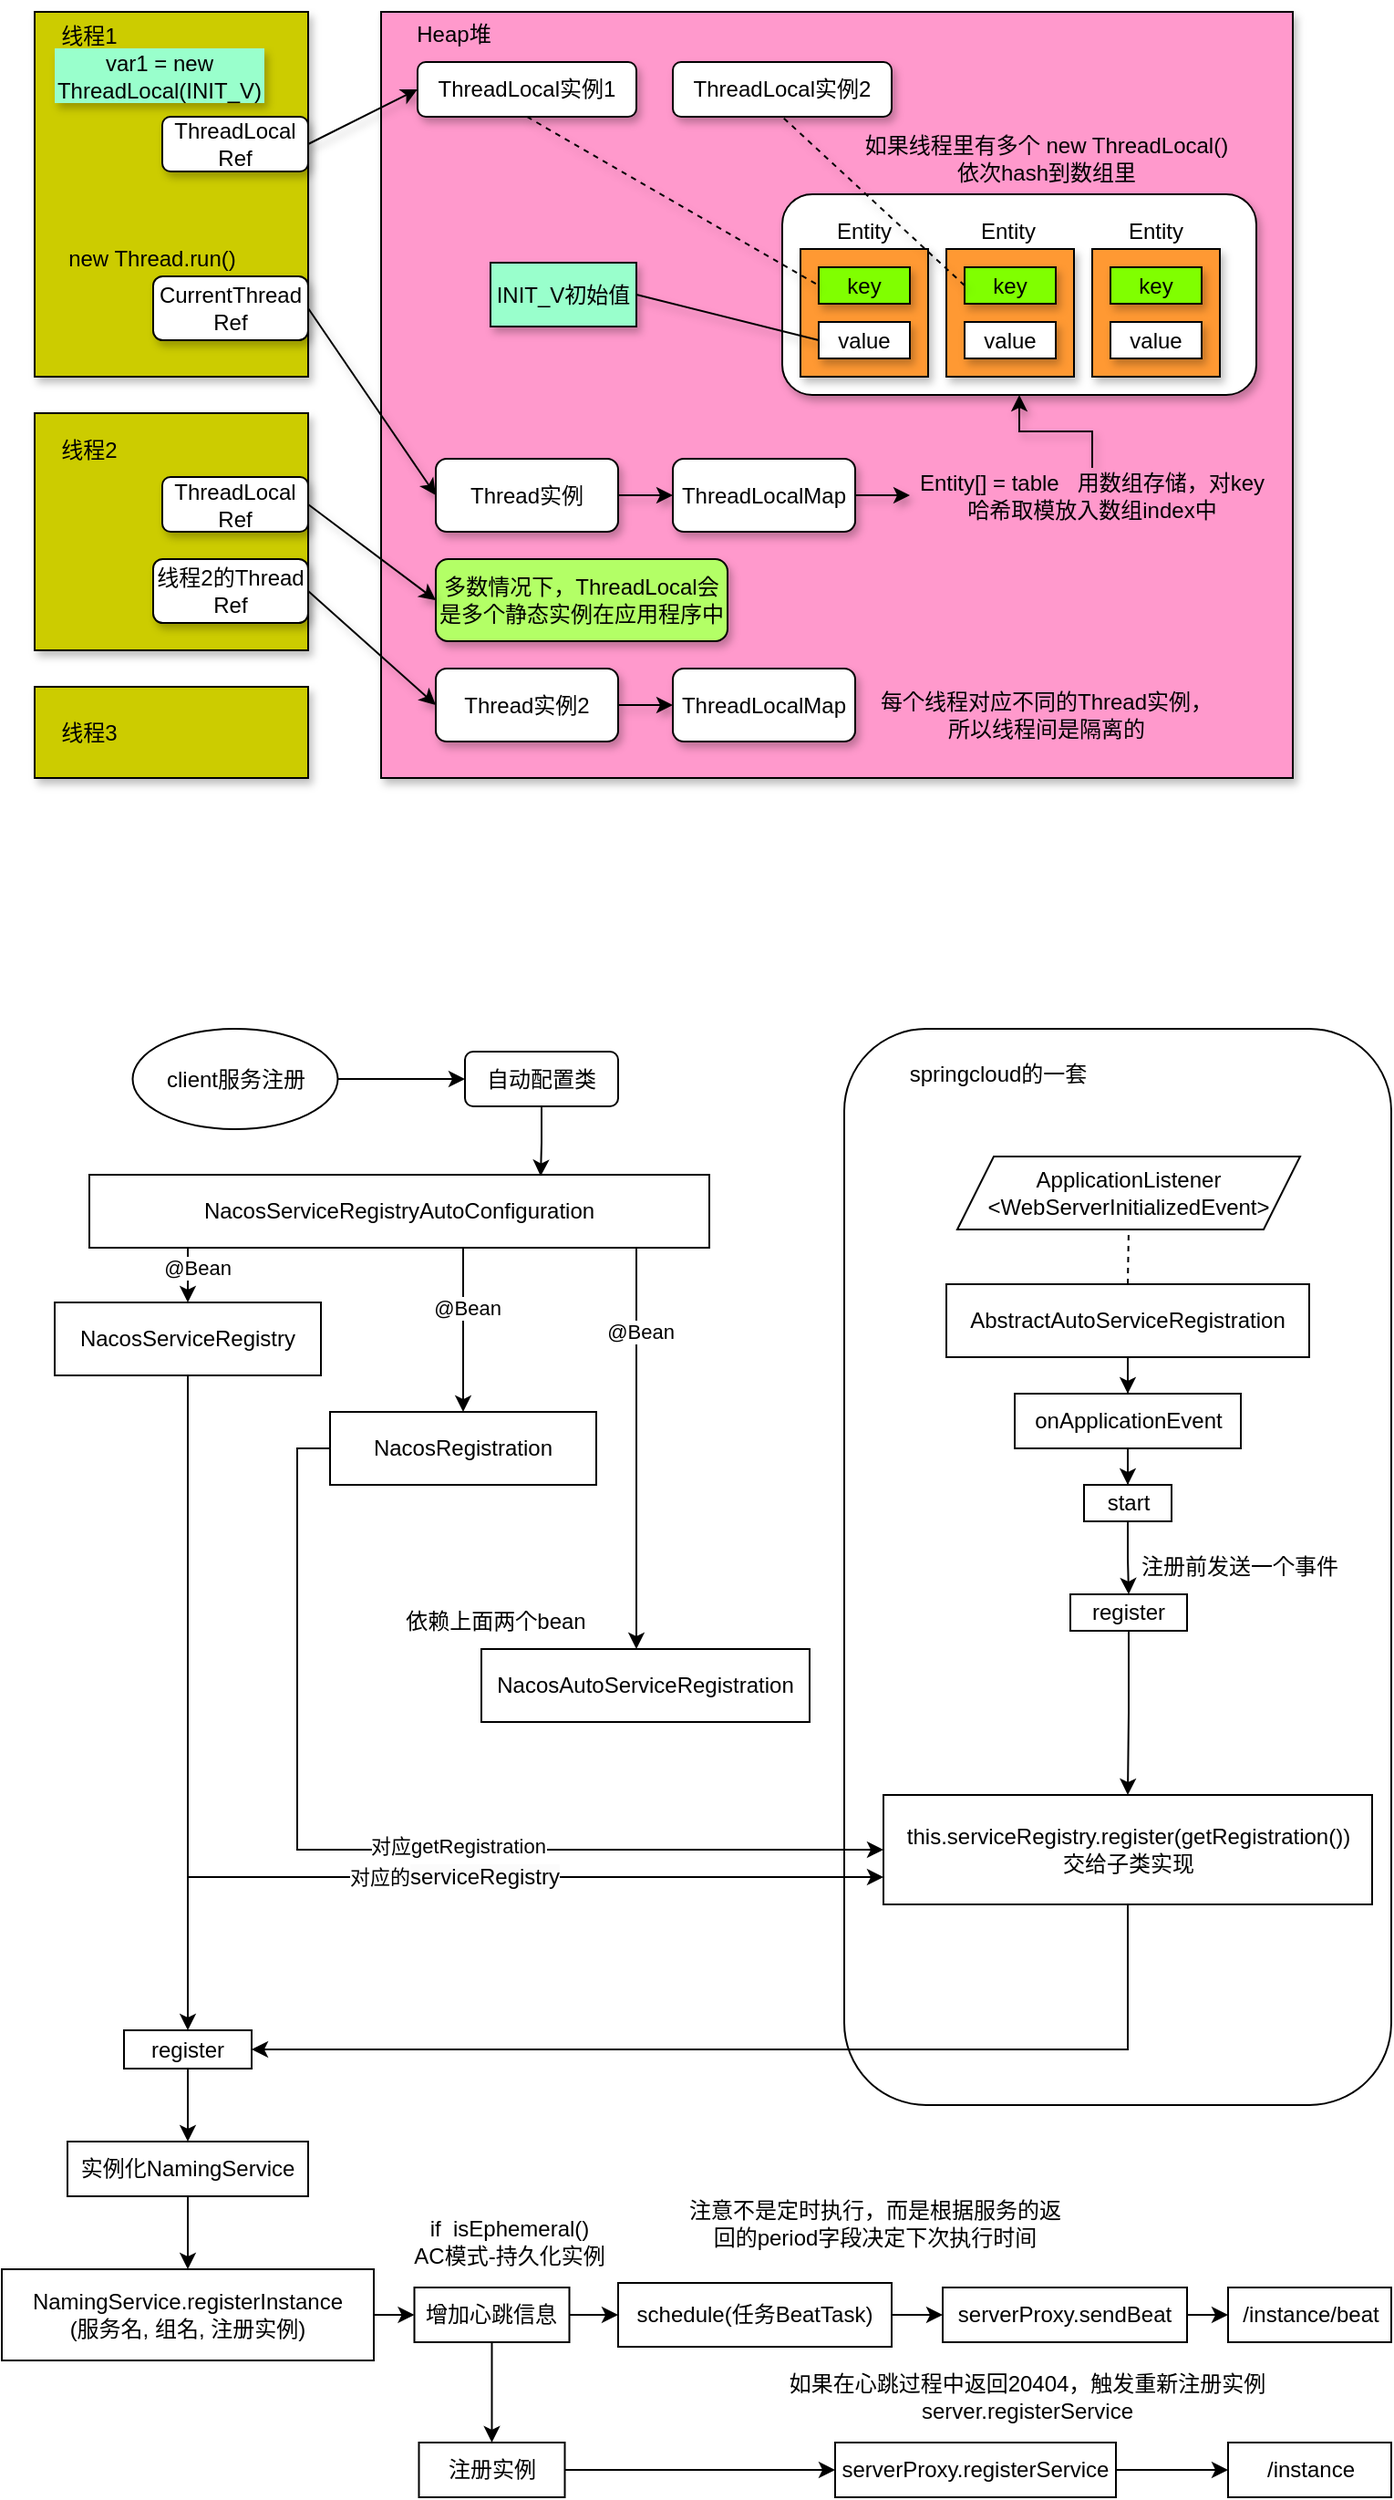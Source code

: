<mxfile version="24.6.4" type="github">
  <diagram name="第 1 页" id="ozlCW-Ee5-HFpllsYa1k">
    <mxGraphModel dx="666" dy="703" grid="1" gridSize="10" guides="1" tooltips="1" connect="1" arrows="1" fold="1" page="1" pageScale="1" pageWidth="827" pageHeight="1169" math="0" shadow="0">
      <root>
        <mxCell id="0" />
        <mxCell id="1" parent="0" />
        <mxCell id="L0zeIL_IlN0LuXFVjX9a-150" value="" style="rounded=1;whiteSpace=wrap;html=1;" vertex="1" parent="1">
          <mxGeometry x="1340" y="620" width="300" height="590" as="geometry" />
        </mxCell>
        <mxCell id="L0zeIL_IlN0LuXFVjX9a-34" value="" style="rounded=0;whiteSpace=wrap;html=1;fillColor=#FF99CC;shadow=1;" vertex="1" parent="1">
          <mxGeometry x="1086" y="62.5" width="500" height="420" as="geometry" />
        </mxCell>
        <mxCell id="L0zeIL_IlN0LuXFVjX9a-30" value="" style="rounded=0;whiteSpace=wrap;html=1;fillColor=#CCCC00;shadow=1;" vertex="1" parent="1">
          <mxGeometry x="896" y="62.5" width="150" height="200" as="geometry" />
        </mxCell>
        <mxCell id="L0zeIL_IlN0LuXFVjX9a-40" style="rounded=0;orthogonalLoop=1;jettySize=auto;html=1;entryX=0;entryY=0.5;entryDx=0;entryDy=0;exitX=1;exitY=0.5;exitDx=0;exitDy=0;shadow=1;" edge="1" parent="1" source="L0zeIL_IlN0LuXFVjX9a-31" target="L0zeIL_IlN0LuXFVjX9a-35">
          <mxGeometry relative="1" as="geometry" />
        </mxCell>
        <mxCell id="L0zeIL_IlN0LuXFVjX9a-31" value="ThreadLocal&lt;div&gt;Ref&lt;/div&gt;" style="rounded=1;whiteSpace=wrap;html=1;shadow=1;" vertex="1" parent="1">
          <mxGeometry x="966" y="120" width="80" height="30" as="geometry" />
        </mxCell>
        <mxCell id="L0zeIL_IlN0LuXFVjX9a-64" style="rounded=0;orthogonalLoop=1;jettySize=auto;html=1;entryX=0;entryY=0.5;entryDx=0;entryDy=0;exitX=1;exitY=0.5;exitDx=0;exitDy=0;shadow=1;" edge="1" parent="1" source="L0zeIL_IlN0LuXFVjX9a-32" target="L0zeIL_IlN0LuXFVjX9a-42">
          <mxGeometry relative="1" as="geometry" />
        </mxCell>
        <mxCell id="L0zeIL_IlN0LuXFVjX9a-32" value="CurrentThread&lt;div&gt;Ref&lt;/div&gt;" style="rounded=1;whiteSpace=wrap;html=1;shadow=1;" vertex="1" parent="1">
          <mxGeometry x="961" y="207.5" width="85" height="35" as="geometry" />
        </mxCell>
        <mxCell id="L0zeIL_IlN0LuXFVjX9a-35" value="ThreadLocal实例1" style="rounded=1;whiteSpace=wrap;html=1;shadow=1;" vertex="1" parent="1">
          <mxGeometry x="1106" y="90" width="120" height="30" as="geometry" />
        </mxCell>
        <mxCell id="L0zeIL_IlN0LuXFVjX9a-36" value="var1 = new ThreadLocal(INIT_V)" style="text;html=1;align=center;verticalAlign=middle;whiteSpace=wrap;rounded=0;fillColor=#99FFCC;shadow=1;" vertex="1" parent="1">
          <mxGeometry x="907" y="82.5" width="115" height="30" as="geometry" />
        </mxCell>
        <mxCell id="L0zeIL_IlN0LuXFVjX9a-37" value="new Thread.run()" style="text;html=1;align=center;verticalAlign=middle;whiteSpace=wrap;rounded=0;shadow=1;" vertex="1" parent="1">
          <mxGeometry x="907" y="182.5" width="107" height="30" as="geometry" />
        </mxCell>
        <mxCell id="L0zeIL_IlN0LuXFVjX9a-41" value="ThreadLocal实例2" style="rounded=1;whiteSpace=wrap;html=1;shadow=1;" vertex="1" parent="1">
          <mxGeometry x="1246" y="90" width="120" height="30" as="geometry" />
        </mxCell>
        <mxCell id="L0zeIL_IlN0LuXFVjX9a-65" style="edgeStyle=orthogonalEdgeStyle;rounded=0;orthogonalLoop=1;jettySize=auto;html=1;entryX=0;entryY=0.5;entryDx=0;entryDy=0;shadow=1;" edge="1" parent="1" source="L0zeIL_IlN0LuXFVjX9a-42" target="L0zeIL_IlN0LuXFVjX9a-43">
          <mxGeometry relative="1" as="geometry" />
        </mxCell>
        <mxCell id="L0zeIL_IlN0LuXFVjX9a-42" value="Thread实例" style="rounded=1;whiteSpace=wrap;html=1;shadow=1;" vertex="1" parent="1">
          <mxGeometry x="1116" y="307.5" width="100" height="40" as="geometry" />
        </mxCell>
        <mxCell id="L0zeIL_IlN0LuXFVjX9a-66" style="edgeStyle=orthogonalEdgeStyle;rounded=0;orthogonalLoop=1;jettySize=auto;html=1;entryX=0;entryY=0.5;entryDx=0;entryDy=0;shadow=1;" edge="1" parent="1" source="L0zeIL_IlN0LuXFVjX9a-43" target="L0zeIL_IlN0LuXFVjX9a-58">
          <mxGeometry relative="1" as="geometry" />
        </mxCell>
        <mxCell id="L0zeIL_IlN0LuXFVjX9a-43" value="ThreadLocalMap" style="rounded=1;whiteSpace=wrap;html=1;shadow=1;" vertex="1" parent="1">
          <mxGeometry x="1246" y="307.5" width="100" height="40" as="geometry" />
        </mxCell>
        <mxCell id="L0zeIL_IlN0LuXFVjX9a-54" value="" style="rounded=1;whiteSpace=wrap;html=1;shadow=1;" vertex="1" parent="1">
          <mxGeometry x="1306" y="162.5" width="260" height="110" as="geometry" />
        </mxCell>
        <mxCell id="L0zeIL_IlN0LuXFVjX9a-44" value="" style="rounded=0;whiteSpace=wrap;html=1;fillColor=#FF9933;shadow=1;" vertex="1" parent="1">
          <mxGeometry x="1316" y="192.5" width="70" height="70" as="geometry" />
        </mxCell>
        <mxCell id="L0zeIL_IlN0LuXFVjX9a-45" value="key" style="rounded=0;whiteSpace=wrap;html=1;fillColor=#80FF00;shadow=1;" vertex="1" parent="1">
          <mxGeometry x="1326" y="202.5" width="50" height="20" as="geometry" />
        </mxCell>
        <mxCell id="L0zeIL_IlN0LuXFVjX9a-47" value="value" style="rounded=0;whiteSpace=wrap;html=1;shadow=1;" vertex="1" parent="1">
          <mxGeometry x="1326" y="232.5" width="50" height="20" as="geometry" />
        </mxCell>
        <mxCell id="L0zeIL_IlN0LuXFVjX9a-48" value="" style="rounded=0;whiteSpace=wrap;html=1;fillColor=#FF9933;shadow=1;" vertex="1" parent="1">
          <mxGeometry x="1396" y="192.5" width="70" height="70" as="geometry" />
        </mxCell>
        <mxCell id="L0zeIL_IlN0LuXFVjX9a-49" value="key" style="rounded=0;whiteSpace=wrap;html=1;fillColor=#80FF00;shadow=1;" vertex="1" parent="1">
          <mxGeometry x="1406" y="202.5" width="50" height="20" as="geometry" />
        </mxCell>
        <mxCell id="L0zeIL_IlN0LuXFVjX9a-50" value="value" style="rounded=0;whiteSpace=wrap;html=1;shadow=1;" vertex="1" parent="1">
          <mxGeometry x="1406" y="232.5" width="50" height="20" as="geometry" />
        </mxCell>
        <mxCell id="L0zeIL_IlN0LuXFVjX9a-51" value="" style="rounded=0;whiteSpace=wrap;html=1;fillColor=#FF9933;shadow=1;" vertex="1" parent="1">
          <mxGeometry x="1476" y="192.5" width="70" height="70" as="geometry" />
        </mxCell>
        <mxCell id="L0zeIL_IlN0LuXFVjX9a-52" value="key" style="rounded=0;whiteSpace=wrap;html=1;fillColor=#80FF00;shadow=1;" vertex="1" parent="1">
          <mxGeometry x="1486" y="202.5" width="50" height="20" as="geometry" />
        </mxCell>
        <mxCell id="L0zeIL_IlN0LuXFVjX9a-53" value="value" style="rounded=0;whiteSpace=wrap;html=1;shadow=1;" vertex="1" parent="1">
          <mxGeometry x="1486" y="232.5" width="50" height="20" as="geometry" />
        </mxCell>
        <mxCell id="L0zeIL_IlN0LuXFVjX9a-55" value="Entity" style="text;html=1;align=center;verticalAlign=middle;whiteSpace=wrap;rounded=0;shadow=1;" vertex="1" parent="1">
          <mxGeometry x="1321" y="167.5" width="60" height="30" as="geometry" />
        </mxCell>
        <mxCell id="L0zeIL_IlN0LuXFVjX9a-56" value="Entity" style="text;html=1;align=center;verticalAlign=middle;whiteSpace=wrap;rounded=0;shadow=1;" vertex="1" parent="1">
          <mxGeometry x="1400" y="167.5" width="60" height="30" as="geometry" />
        </mxCell>
        <mxCell id="L0zeIL_IlN0LuXFVjX9a-57" value="Entity" style="text;html=1;align=center;verticalAlign=middle;whiteSpace=wrap;rounded=0;shadow=1;" vertex="1" parent="1">
          <mxGeometry x="1481" y="167.5" width="60" height="30" as="geometry" />
        </mxCell>
        <mxCell id="L0zeIL_IlN0LuXFVjX9a-67" style="edgeStyle=orthogonalEdgeStyle;rounded=0;orthogonalLoop=1;jettySize=auto;html=1;entryX=0.5;entryY=1;entryDx=0;entryDy=0;shadow=1;" edge="1" parent="1" source="L0zeIL_IlN0LuXFVjX9a-58" target="L0zeIL_IlN0LuXFVjX9a-54">
          <mxGeometry relative="1" as="geometry" />
        </mxCell>
        <mxCell id="L0zeIL_IlN0LuXFVjX9a-58" value="Entity[] = table&amp;nbsp; &amp;nbsp;用数组存储，对key哈希取模放入数组index中" style="text;html=1;align=center;verticalAlign=middle;whiteSpace=wrap;rounded=0;shadow=1;" vertex="1" parent="1">
          <mxGeometry x="1376" y="312.5" width="200" height="30" as="geometry" />
        </mxCell>
        <mxCell id="L0zeIL_IlN0LuXFVjX9a-61" value="" style="endArrow=none;dashed=1;html=1;rounded=0;entryX=0;entryY=0.5;entryDx=0;entryDy=0;exitX=0.5;exitY=1;exitDx=0;exitDy=0;shadow=1;" edge="1" parent="1" source="L0zeIL_IlN0LuXFVjX9a-35" target="L0zeIL_IlN0LuXFVjX9a-45">
          <mxGeometry width="50" height="50" relative="1" as="geometry">
            <mxPoint x="1196" y="217.5" as="sourcePoint" />
            <mxPoint x="1246" y="167.5" as="targetPoint" />
          </mxGeometry>
        </mxCell>
        <mxCell id="L0zeIL_IlN0LuXFVjX9a-62" value="" style="endArrow=none;dashed=1;html=1;rounded=0;entryX=0.5;entryY=1;entryDx=0;entryDy=0;exitX=0;exitY=0.5;exitDx=0;exitDy=0;shadow=1;" edge="1" parent="1" source="L0zeIL_IlN0LuXFVjX9a-49" target="L0zeIL_IlN0LuXFVjX9a-41">
          <mxGeometry width="50" height="50" relative="1" as="geometry">
            <mxPoint x="1456" y="142.5" as="sourcePoint" />
            <mxPoint x="1506" y="92.5" as="targetPoint" />
          </mxGeometry>
        </mxCell>
        <mxCell id="L0zeIL_IlN0LuXFVjX9a-63" value="如果线程里有多个 new ThreadLocal() 依次hash到数组里" style="text;html=1;align=center;verticalAlign=middle;whiteSpace=wrap;rounded=0;shadow=1;" vertex="1" parent="1">
          <mxGeometry x="1346" y="127.5" width="210" height="30" as="geometry" />
        </mxCell>
        <mxCell id="L0zeIL_IlN0LuXFVjX9a-68" value="INIT_V初始值" style="rounded=0;whiteSpace=wrap;html=1;fillColor=#99FFCC;shadow=1;" vertex="1" parent="1">
          <mxGeometry x="1146" y="200" width="80" height="35" as="geometry" />
        </mxCell>
        <mxCell id="L0zeIL_IlN0LuXFVjX9a-69" value="" style="endArrow=none;html=1;rounded=0;entryX=0;entryY=0.5;entryDx=0;entryDy=0;exitX=1;exitY=0.5;exitDx=0;exitDy=0;shadow=1;" edge="1" parent="1" source="L0zeIL_IlN0LuXFVjX9a-68" target="L0zeIL_IlN0LuXFVjX9a-47">
          <mxGeometry width="50" height="50" relative="1" as="geometry">
            <mxPoint x="1216" y="292.5" as="sourcePoint" />
            <mxPoint x="1266" y="242.5" as="targetPoint" />
          </mxGeometry>
        </mxCell>
        <mxCell id="L0zeIL_IlN0LuXFVjX9a-72" value="多数情况下，ThreadLocal会是多个静态实例在应用程序中" style="rounded=1;whiteSpace=wrap;html=1;fillColor=#B3FF66;shadow=1;" vertex="1" parent="1">
          <mxGeometry x="1116" y="362.5" width="160" height="45" as="geometry" />
        </mxCell>
        <mxCell id="L0zeIL_IlN0LuXFVjX9a-73" value="Heap堆" style="text;html=1;align=center;verticalAlign=middle;whiteSpace=wrap;rounded=0;shadow=1;" vertex="1" parent="1">
          <mxGeometry x="1096" y="60" width="60" height="30" as="geometry" />
        </mxCell>
        <mxCell id="L0zeIL_IlN0LuXFVjX9a-74" value="" style="rounded=0;whiteSpace=wrap;html=1;fillColor=#CCCC00;shadow=1;" vertex="1" parent="1">
          <mxGeometry x="896" y="282.5" width="150" height="130" as="geometry" />
        </mxCell>
        <mxCell id="L0zeIL_IlN0LuXFVjX9a-75" value="线程1" style="text;html=1;align=center;verticalAlign=middle;whiteSpace=wrap;rounded=0;shadow=1;" vertex="1" parent="1">
          <mxGeometry x="896" y="60.5" width="60" height="30" as="geometry" />
        </mxCell>
        <mxCell id="L0zeIL_IlN0LuXFVjX9a-76" value="线程2" style="text;html=1;align=center;verticalAlign=middle;whiteSpace=wrap;rounded=0;shadow=1;" vertex="1" parent="1">
          <mxGeometry x="896" y="287.5" width="60" height="30" as="geometry" />
        </mxCell>
        <mxCell id="L0zeIL_IlN0LuXFVjX9a-78" style="rounded=0;orthogonalLoop=1;jettySize=auto;html=1;entryX=0;entryY=0.5;entryDx=0;entryDy=0;exitX=1;exitY=0.5;exitDx=0;exitDy=0;shadow=1;" edge="1" parent="1" source="L0zeIL_IlN0LuXFVjX9a-77" target="L0zeIL_IlN0LuXFVjX9a-72">
          <mxGeometry relative="1" as="geometry" />
        </mxCell>
        <mxCell id="L0zeIL_IlN0LuXFVjX9a-77" value="ThreadLocal&lt;div&gt;Ref&lt;/div&gt;" style="rounded=1;whiteSpace=wrap;html=1;shadow=1;" vertex="1" parent="1">
          <mxGeometry x="966" y="317.5" width="80" height="30" as="geometry" />
        </mxCell>
        <mxCell id="L0zeIL_IlN0LuXFVjX9a-82" style="rounded=0;orthogonalLoop=1;jettySize=auto;html=1;entryX=0;entryY=0.5;entryDx=0;entryDy=0;exitX=1;exitY=0.5;exitDx=0;exitDy=0;shadow=1;" edge="1" parent="1" source="L0zeIL_IlN0LuXFVjX9a-79" target="L0zeIL_IlN0LuXFVjX9a-80">
          <mxGeometry relative="1" as="geometry" />
        </mxCell>
        <mxCell id="L0zeIL_IlN0LuXFVjX9a-79" value="线程2的Thread&lt;div&gt;Ref&lt;/div&gt;" style="rounded=1;whiteSpace=wrap;html=1;shadow=1;" vertex="1" parent="1">
          <mxGeometry x="961" y="362.5" width="85" height="35" as="geometry" />
        </mxCell>
        <mxCell id="L0zeIL_IlN0LuXFVjX9a-83" style="edgeStyle=orthogonalEdgeStyle;rounded=0;orthogonalLoop=1;jettySize=auto;html=1;entryX=0;entryY=0.5;entryDx=0;entryDy=0;shadow=1;" edge="1" parent="1" source="L0zeIL_IlN0LuXFVjX9a-80" target="L0zeIL_IlN0LuXFVjX9a-81">
          <mxGeometry relative="1" as="geometry" />
        </mxCell>
        <mxCell id="L0zeIL_IlN0LuXFVjX9a-80" value="Thread实例2" style="rounded=1;whiteSpace=wrap;html=1;shadow=1;" vertex="1" parent="1">
          <mxGeometry x="1116" y="422.5" width="100" height="40" as="geometry" />
        </mxCell>
        <mxCell id="L0zeIL_IlN0LuXFVjX9a-81" value="ThreadLocalMap" style="rounded=1;whiteSpace=wrap;html=1;shadow=1;" vertex="1" parent="1">
          <mxGeometry x="1246" y="422.5" width="100" height="40" as="geometry" />
        </mxCell>
        <mxCell id="L0zeIL_IlN0LuXFVjX9a-84" value="每个线程对应不同的Thread实例，所以线程间是隔离的" style="text;html=1;align=center;verticalAlign=middle;whiteSpace=wrap;rounded=0;shadow=1;" vertex="1" parent="1">
          <mxGeometry x="1356" y="432.5" width="190" height="30" as="geometry" />
        </mxCell>
        <mxCell id="L0zeIL_IlN0LuXFVjX9a-85" value="" style="rounded=0;whiteSpace=wrap;html=1;fillColor=#CCCC00;shadow=1;" vertex="1" parent="1">
          <mxGeometry x="896" y="432.5" width="150" height="50" as="geometry" />
        </mxCell>
        <mxCell id="L0zeIL_IlN0LuXFVjX9a-86" value="线程3" style="text;html=1;align=center;verticalAlign=middle;whiteSpace=wrap;rounded=0;shadow=1;" vertex="1" parent="1">
          <mxGeometry x="896" y="442.5" width="60" height="30" as="geometry" />
        </mxCell>
        <mxCell id="L0zeIL_IlN0LuXFVjX9a-88" value="自动配置类" style="rounded=1;whiteSpace=wrap;html=1;" vertex="1" parent="1">
          <mxGeometry x="1132" y="632.5" width="84" height="30" as="geometry" />
        </mxCell>
        <mxCell id="L0zeIL_IlN0LuXFVjX9a-93" style="edgeStyle=orthogonalEdgeStyle;rounded=0;orthogonalLoop=1;jettySize=auto;html=1;entryX=0.5;entryY=0;entryDx=0;entryDy=0;" edge="1" parent="1" source="L0zeIL_IlN0LuXFVjX9a-89" target="L0zeIL_IlN0LuXFVjX9a-90">
          <mxGeometry relative="1" as="geometry">
            <Array as="points">
              <mxPoint x="980" y="730" />
              <mxPoint x="980" y="730" />
            </Array>
          </mxGeometry>
        </mxCell>
        <mxCell id="L0zeIL_IlN0LuXFVjX9a-157" value="@Bean" style="edgeLabel;html=1;align=center;verticalAlign=middle;resizable=0;points=[];" vertex="1" connectable="0" parent="L0zeIL_IlN0LuXFVjX9a-93">
          <mxGeometry x="-0.2" y="5" relative="1" as="geometry">
            <mxPoint y="-1" as="offset" />
          </mxGeometry>
        </mxCell>
        <mxCell id="L0zeIL_IlN0LuXFVjX9a-96" style="edgeStyle=orthogonalEdgeStyle;rounded=0;orthogonalLoop=1;jettySize=auto;html=1;" edge="1" parent="1" source="L0zeIL_IlN0LuXFVjX9a-89" target="L0zeIL_IlN0LuXFVjX9a-92">
          <mxGeometry relative="1" as="geometry">
            <Array as="points">
              <mxPoint x="1226" y="820" />
              <mxPoint x="1226" y="820" />
            </Array>
          </mxGeometry>
        </mxCell>
        <mxCell id="L0zeIL_IlN0LuXFVjX9a-156" value="@Bean" style="edgeLabel;html=1;align=center;verticalAlign=middle;resizable=0;points=[];" vertex="1" connectable="0" parent="L0zeIL_IlN0LuXFVjX9a-96">
          <mxGeometry x="-0.573" y="2" relative="1" as="geometry">
            <mxPoint y="-1" as="offset" />
          </mxGeometry>
        </mxCell>
        <mxCell id="L0zeIL_IlN0LuXFVjX9a-117" style="edgeStyle=orthogonalEdgeStyle;rounded=0;orthogonalLoop=1;jettySize=auto;html=1;entryX=0.5;entryY=0;entryDx=0;entryDy=0;" edge="1" parent="1" source="L0zeIL_IlN0LuXFVjX9a-89" target="L0zeIL_IlN0LuXFVjX9a-91">
          <mxGeometry relative="1" as="geometry">
            <Array as="points">
              <mxPoint x="1131" y="740" />
              <mxPoint x="1131" y="740" />
            </Array>
          </mxGeometry>
        </mxCell>
        <mxCell id="L0zeIL_IlN0LuXFVjX9a-155" value="@Bean" style="edgeLabel;html=1;align=center;verticalAlign=middle;resizable=0;points=[];" vertex="1" connectable="0" parent="L0zeIL_IlN0LuXFVjX9a-117">
          <mxGeometry x="-0.261" y="2" relative="1" as="geometry">
            <mxPoint y="-1" as="offset" />
          </mxGeometry>
        </mxCell>
        <mxCell id="L0zeIL_IlN0LuXFVjX9a-89" value="NacosServiceRegistryAutoConfiguration" style="rounded=0;whiteSpace=wrap;html=1;" vertex="1" parent="1">
          <mxGeometry x="926" y="700" width="340" height="40" as="geometry" />
        </mxCell>
        <mxCell id="L0zeIL_IlN0LuXFVjX9a-118" style="edgeStyle=orthogonalEdgeStyle;rounded=0;orthogonalLoop=1;jettySize=auto;html=1;entryX=0;entryY=0.75;entryDx=0;entryDy=0;" edge="1" parent="1" source="L0zeIL_IlN0LuXFVjX9a-90" target="L0zeIL_IlN0LuXFVjX9a-113">
          <mxGeometry relative="1" as="geometry">
            <Array as="points">
              <mxPoint x="980" y="1085" />
            </Array>
          </mxGeometry>
        </mxCell>
        <mxCell id="L0zeIL_IlN0LuXFVjX9a-119" value="对应的&lt;span style=&quot;font-size: 12px; text-wrap: wrap; background-color: rgb(251, 251, 251);&quot;&gt;serviceRegistry&lt;/span&gt;" style="edgeLabel;html=1;align=center;verticalAlign=middle;resizable=0;points=[];" vertex="1" connectable="0" parent="L0zeIL_IlN0LuXFVjX9a-118">
          <mxGeometry x="0.487" relative="1" as="geometry">
            <mxPoint x="-67" as="offset" />
          </mxGeometry>
        </mxCell>
        <mxCell id="L0zeIL_IlN0LuXFVjX9a-120" style="edgeStyle=orthogonalEdgeStyle;rounded=0;orthogonalLoop=1;jettySize=auto;html=1;entryX=0.5;entryY=0;entryDx=0;entryDy=0;" edge="1" parent="1" source="L0zeIL_IlN0LuXFVjX9a-90" target="L0zeIL_IlN0LuXFVjX9a-121">
          <mxGeometry relative="1" as="geometry">
            <mxPoint x="980" y="1160" as="targetPoint" />
          </mxGeometry>
        </mxCell>
        <mxCell id="L0zeIL_IlN0LuXFVjX9a-90" value="NacosServiceRegistry" style="rounded=0;whiteSpace=wrap;html=1;" vertex="1" parent="1">
          <mxGeometry x="907" y="770" width="146" height="40" as="geometry" />
        </mxCell>
        <mxCell id="L0zeIL_IlN0LuXFVjX9a-115" style="edgeStyle=orthogonalEdgeStyle;rounded=0;orthogonalLoop=1;jettySize=auto;html=1;entryX=0;entryY=0.5;entryDx=0;entryDy=0;" edge="1" parent="1" source="L0zeIL_IlN0LuXFVjX9a-91" target="L0zeIL_IlN0LuXFVjX9a-113">
          <mxGeometry relative="1" as="geometry">
            <Array as="points">
              <mxPoint x="1040" y="850" />
              <mxPoint x="1040" y="1070" />
            </Array>
          </mxGeometry>
        </mxCell>
        <mxCell id="L0zeIL_IlN0LuXFVjX9a-116" value="对应getRegistration" style="edgeLabel;html=1;align=center;verticalAlign=middle;resizable=0;points=[];" vertex="1" connectable="0" parent="L0zeIL_IlN0LuXFVjX9a-115">
          <mxGeometry x="0.164" y="2" relative="1" as="geometry">
            <mxPoint as="offset" />
          </mxGeometry>
        </mxCell>
        <mxCell id="L0zeIL_IlN0LuXFVjX9a-91" value="NacosRegistration" style="rounded=0;whiteSpace=wrap;html=1;" vertex="1" parent="1">
          <mxGeometry x="1058" y="830" width="146" height="40" as="geometry" />
        </mxCell>
        <mxCell id="L0zeIL_IlN0LuXFVjX9a-92" value="NacosAutoServiceRegistration" style="rounded=0;whiteSpace=wrap;html=1;" vertex="1" parent="1">
          <mxGeometry x="1141" y="960" width="180" height="40" as="geometry" />
        </mxCell>
        <mxCell id="L0zeIL_IlN0LuXFVjX9a-98" value="依赖上面两个bean" style="text;html=1;align=center;verticalAlign=middle;whiteSpace=wrap;rounded=0;" vertex="1" parent="1">
          <mxGeometry x="1094" y="930" width="110" height="30" as="geometry" />
        </mxCell>
        <mxCell id="L0zeIL_IlN0LuXFVjX9a-106" style="edgeStyle=orthogonalEdgeStyle;rounded=0;orthogonalLoop=1;jettySize=auto;html=1;entryX=0.5;entryY=0;entryDx=0;entryDy=0;" edge="1" parent="1" source="L0zeIL_IlN0LuXFVjX9a-99" target="L0zeIL_IlN0LuXFVjX9a-103">
          <mxGeometry relative="1" as="geometry" />
        </mxCell>
        <mxCell id="L0zeIL_IlN0LuXFVjX9a-99" value="AbstractAutoServiceRegistration" style="rounded=0;whiteSpace=wrap;html=1;" vertex="1" parent="1">
          <mxGeometry x="1396" y="760" width="199" height="40" as="geometry" />
        </mxCell>
        <mxCell id="L0zeIL_IlN0LuXFVjX9a-100" value="ApplicationListener&lt;div&gt;&amp;lt;WebServerInitializedEvent&amp;gt;&lt;/div&gt;" style="shape=parallelogram;perimeter=parallelogramPerimeter;whiteSpace=wrap;html=1;fixedSize=1;" vertex="1" parent="1">
          <mxGeometry x="1402" y="690" width="188" height="40" as="geometry" />
        </mxCell>
        <mxCell id="L0zeIL_IlN0LuXFVjX9a-102" value="" style="endArrow=none;dashed=1;html=1;rounded=0;entryX=0.5;entryY=1;entryDx=0;entryDy=0;exitX=0.5;exitY=0;exitDx=0;exitDy=0;" edge="1" parent="1" source="L0zeIL_IlN0LuXFVjX9a-99" target="L0zeIL_IlN0LuXFVjX9a-100">
          <mxGeometry width="50" height="50" relative="1" as="geometry">
            <mxPoint x="1604" y="810" as="sourcePoint" />
            <mxPoint x="1654" y="760" as="targetPoint" />
          </mxGeometry>
        </mxCell>
        <mxCell id="L0zeIL_IlN0LuXFVjX9a-107" style="edgeStyle=orthogonalEdgeStyle;rounded=0;orthogonalLoop=1;jettySize=auto;html=1;entryX=0.5;entryY=0;entryDx=0;entryDy=0;" edge="1" parent="1" source="L0zeIL_IlN0LuXFVjX9a-103" target="L0zeIL_IlN0LuXFVjX9a-104">
          <mxGeometry relative="1" as="geometry" />
        </mxCell>
        <mxCell id="L0zeIL_IlN0LuXFVjX9a-103" value="onApplicationEvent" style="rounded=0;whiteSpace=wrap;html=1;" vertex="1" parent="1">
          <mxGeometry x="1433.5" y="820" width="124" height="30" as="geometry" />
        </mxCell>
        <mxCell id="L0zeIL_IlN0LuXFVjX9a-109" style="edgeStyle=orthogonalEdgeStyle;rounded=0;orthogonalLoop=1;jettySize=auto;html=1;entryX=0.5;entryY=0;entryDx=0;entryDy=0;" edge="1" parent="1" source="L0zeIL_IlN0LuXFVjX9a-104" target="L0zeIL_IlN0LuXFVjX9a-105">
          <mxGeometry relative="1" as="geometry" />
        </mxCell>
        <mxCell id="L0zeIL_IlN0LuXFVjX9a-104" value="start" style="rounded=0;whiteSpace=wrap;html=1;" vertex="1" parent="1">
          <mxGeometry x="1471.5" y="870" width="48" height="20" as="geometry" />
        </mxCell>
        <mxCell id="L0zeIL_IlN0LuXFVjX9a-114" value="" style="edgeStyle=orthogonalEdgeStyle;rounded=0;orthogonalLoop=1;jettySize=auto;html=1;" edge="1" parent="1" source="L0zeIL_IlN0LuXFVjX9a-105" target="L0zeIL_IlN0LuXFVjX9a-113">
          <mxGeometry relative="1" as="geometry" />
        </mxCell>
        <mxCell id="L0zeIL_IlN0LuXFVjX9a-105" value="register" style="rounded=0;whiteSpace=wrap;html=1;" vertex="1" parent="1">
          <mxGeometry x="1464" y="930" width="64" height="20" as="geometry" />
        </mxCell>
        <mxCell id="L0zeIL_IlN0LuXFVjX9a-110" value="注册前发送一个事件" style="text;html=1;align=center;verticalAlign=middle;whiteSpace=wrap;rounded=0;" vertex="1" parent="1">
          <mxGeometry x="1500" y="900" width="114" height="30" as="geometry" />
        </mxCell>
        <mxCell id="L0zeIL_IlN0LuXFVjX9a-122" style="rounded=0;orthogonalLoop=1;jettySize=auto;html=1;entryX=1;entryY=0.5;entryDx=0;entryDy=0;edgeStyle=orthogonalEdgeStyle;exitX=0.5;exitY=1;exitDx=0;exitDy=0;" edge="1" parent="1" source="L0zeIL_IlN0LuXFVjX9a-113" target="L0zeIL_IlN0LuXFVjX9a-121">
          <mxGeometry relative="1" as="geometry" />
        </mxCell>
        <mxCell id="L0zeIL_IlN0LuXFVjX9a-113" value="this.serviceRegistry.register(getRegistration())&lt;div&gt;交给子类实现&lt;/div&gt;" style="whiteSpace=wrap;html=1;rounded=0;" vertex="1" parent="1">
          <mxGeometry x="1361.5" y="1040" width="268" height="60" as="geometry" />
        </mxCell>
        <mxCell id="L0zeIL_IlN0LuXFVjX9a-127" style="edgeStyle=orthogonalEdgeStyle;rounded=0;orthogonalLoop=1;jettySize=auto;html=1;entryX=0.5;entryY=0;entryDx=0;entryDy=0;" edge="1" parent="1" source="L0zeIL_IlN0LuXFVjX9a-121" target="L0zeIL_IlN0LuXFVjX9a-126">
          <mxGeometry relative="1" as="geometry" />
        </mxCell>
        <mxCell id="L0zeIL_IlN0LuXFVjX9a-121" value="register" style="rounded=0;whiteSpace=wrap;html=1;" vertex="1" parent="1">
          <mxGeometry x="945" y="1169" width="70" height="21" as="geometry" />
        </mxCell>
        <mxCell id="L0zeIL_IlN0LuXFVjX9a-158" style="edgeStyle=orthogonalEdgeStyle;rounded=0;orthogonalLoop=1;jettySize=auto;html=1;entryX=0;entryY=0.5;entryDx=0;entryDy=0;" edge="1" parent="1" source="L0zeIL_IlN0LuXFVjX9a-123" target="L0zeIL_IlN0LuXFVjX9a-129">
          <mxGeometry relative="1" as="geometry" />
        </mxCell>
        <mxCell id="L0zeIL_IlN0LuXFVjX9a-123" value="NamingService.registerInstance&lt;div&gt;(服务名, 组名, 注册实例)&lt;br&gt;&lt;/div&gt;" style="rounded=0;whiteSpace=wrap;html=1;" vertex="1" parent="1">
          <mxGeometry x="878" y="1300" width="204" height="50" as="geometry" />
        </mxCell>
        <mxCell id="L0zeIL_IlN0LuXFVjX9a-128" style="edgeStyle=orthogonalEdgeStyle;rounded=0;orthogonalLoop=1;jettySize=auto;html=1;entryX=0.5;entryY=0;entryDx=0;entryDy=0;" edge="1" parent="1" source="L0zeIL_IlN0LuXFVjX9a-126" target="L0zeIL_IlN0LuXFVjX9a-123">
          <mxGeometry relative="1" as="geometry" />
        </mxCell>
        <mxCell id="L0zeIL_IlN0LuXFVjX9a-126" value="实例化NamingService" style="rounded=0;whiteSpace=wrap;html=1;" vertex="1" parent="1">
          <mxGeometry x="914" y="1230" width="132" height="30" as="geometry" />
        </mxCell>
        <mxCell id="L0zeIL_IlN0LuXFVjX9a-135" style="edgeStyle=orthogonalEdgeStyle;rounded=0;orthogonalLoop=1;jettySize=auto;html=1;entryX=0.5;entryY=0;entryDx=0;entryDy=0;" edge="1" parent="1" source="L0zeIL_IlN0LuXFVjX9a-129" target="L0zeIL_IlN0LuXFVjX9a-132">
          <mxGeometry relative="1" as="geometry" />
        </mxCell>
        <mxCell id="L0zeIL_IlN0LuXFVjX9a-142" style="edgeStyle=orthogonalEdgeStyle;rounded=0;orthogonalLoop=1;jettySize=auto;html=1;entryX=0;entryY=0.5;entryDx=0;entryDy=0;" edge="1" parent="1" source="L0zeIL_IlN0LuXFVjX9a-129" target="L0zeIL_IlN0LuXFVjX9a-138">
          <mxGeometry relative="1" as="geometry" />
        </mxCell>
        <mxCell id="L0zeIL_IlN0LuXFVjX9a-129" value="增加心跳信息" style="rounded=0;whiteSpace=wrap;html=1;" vertex="1" parent="1">
          <mxGeometry x="1104.25" y="1310" width="85" height="30" as="geometry" />
        </mxCell>
        <mxCell id="L0zeIL_IlN0LuXFVjX9a-131" value="if&amp;nbsp; isEphemeral()&lt;div&gt;AC模式-持久化实例&lt;/div&gt;" style="text;html=1;align=center;verticalAlign=middle;whiteSpace=wrap;rounded=0;" vertex="1" parent="1">
          <mxGeometry x="1096" y="1270" width="121" height="30" as="geometry" />
        </mxCell>
        <mxCell id="L0zeIL_IlN0LuXFVjX9a-147" style="edgeStyle=orthogonalEdgeStyle;rounded=0;orthogonalLoop=1;jettySize=auto;html=1;entryX=0;entryY=0.5;entryDx=0;entryDy=0;" edge="1" parent="1" source="L0zeIL_IlN0LuXFVjX9a-132" target="L0zeIL_IlN0LuXFVjX9a-140">
          <mxGeometry relative="1" as="geometry" />
        </mxCell>
        <mxCell id="L0zeIL_IlN0LuXFVjX9a-132" value="注册实例" style="rounded=0;whiteSpace=wrap;html=1;" vertex="1" parent="1">
          <mxGeometry x="1106.75" y="1395" width="80" height="30" as="geometry" />
        </mxCell>
        <mxCell id="L0zeIL_IlN0LuXFVjX9a-133" value="/instance" style="rounded=0;whiteSpace=wrap;html=1;" vertex="1" parent="1">
          <mxGeometry x="1550.5" y="1395" width="89.5" height="30" as="geometry" />
        </mxCell>
        <mxCell id="L0zeIL_IlN0LuXFVjX9a-143" style="edgeStyle=orthogonalEdgeStyle;rounded=0;orthogonalLoop=1;jettySize=auto;html=1;entryX=0;entryY=0.5;entryDx=0;entryDy=0;" edge="1" parent="1" source="L0zeIL_IlN0LuXFVjX9a-138" target="L0zeIL_IlN0LuXFVjX9a-139">
          <mxGeometry relative="1" as="geometry" />
        </mxCell>
        <mxCell id="L0zeIL_IlN0LuXFVjX9a-138" value="schedule(任务BeatTask)" style="rounded=0;whiteSpace=wrap;html=1;" vertex="1" parent="1">
          <mxGeometry x="1216" y="1307.5" width="150" height="35" as="geometry" />
        </mxCell>
        <mxCell id="L0zeIL_IlN0LuXFVjX9a-144" style="edgeStyle=orthogonalEdgeStyle;rounded=0;orthogonalLoop=1;jettySize=auto;html=1;entryX=0;entryY=0.5;entryDx=0;entryDy=0;" edge="1" parent="1" source="L0zeIL_IlN0LuXFVjX9a-139" target="L0zeIL_IlN0LuXFVjX9a-141">
          <mxGeometry relative="1" as="geometry" />
        </mxCell>
        <mxCell id="L0zeIL_IlN0LuXFVjX9a-139" value="serverProxy.sendBeat" style="rounded=0;whiteSpace=wrap;html=1;" vertex="1" parent="1">
          <mxGeometry x="1394" y="1310" width="134" height="30" as="geometry" />
        </mxCell>
        <mxCell id="L0zeIL_IlN0LuXFVjX9a-148" style="edgeStyle=orthogonalEdgeStyle;rounded=0;orthogonalLoop=1;jettySize=auto;html=1;entryX=0;entryY=0.5;entryDx=0;entryDy=0;" edge="1" parent="1" source="L0zeIL_IlN0LuXFVjX9a-140" target="L0zeIL_IlN0LuXFVjX9a-133">
          <mxGeometry relative="1" as="geometry" />
        </mxCell>
        <mxCell id="L0zeIL_IlN0LuXFVjX9a-140" value="serverProxy.registerService" style="rounded=0;whiteSpace=wrap;html=1;" vertex="1" parent="1">
          <mxGeometry x="1335" y="1395" width="154" height="30" as="geometry" />
        </mxCell>
        <mxCell id="L0zeIL_IlN0LuXFVjX9a-141" value="/instance/beat" style="rounded=0;whiteSpace=wrap;html=1;" vertex="1" parent="1">
          <mxGeometry x="1550.5" y="1310" width="89.5" height="30" as="geometry" />
        </mxCell>
        <mxCell id="L0zeIL_IlN0LuXFVjX9a-145" value="注意不是定时执行，而是根据服务的返回的period字段决定下次执行时间" style="text;html=1;align=center;verticalAlign=middle;whiteSpace=wrap;rounded=0;" vertex="1" parent="1">
          <mxGeometry x="1254" y="1260" width="206" height="30" as="geometry" />
        </mxCell>
        <mxCell id="L0zeIL_IlN0LuXFVjX9a-146" value="如果在心跳过程中返回20404，触发重新注册实例&lt;div&gt;server.registerService&lt;/div&gt;" style="text;html=1;align=center;verticalAlign=middle;resizable=0;points=[];autosize=1;strokeColor=none;fillColor=none;" vertex="1" parent="1">
          <mxGeometry x="1299.5" y="1350" width="280" height="40" as="geometry" />
        </mxCell>
        <mxCell id="L0zeIL_IlN0LuXFVjX9a-151" value="springcloud的一套" style="text;html=1;align=center;verticalAlign=middle;whiteSpace=wrap;rounded=0;" vertex="1" parent="1">
          <mxGeometry x="1369" y="630" width="111" height="30" as="geometry" />
        </mxCell>
        <mxCell id="L0zeIL_IlN0LuXFVjX9a-153" style="edgeStyle=orthogonalEdgeStyle;rounded=0;orthogonalLoop=1;jettySize=auto;html=1;entryX=0;entryY=0.5;entryDx=0;entryDy=0;" edge="1" parent="1" source="L0zeIL_IlN0LuXFVjX9a-152" target="L0zeIL_IlN0LuXFVjX9a-88">
          <mxGeometry relative="1" as="geometry" />
        </mxCell>
        <mxCell id="L0zeIL_IlN0LuXFVjX9a-152" value="client服务注册" style="ellipse;whiteSpace=wrap;html=1;" vertex="1" parent="1">
          <mxGeometry x="949.75" y="620" width="112.5" height="55" as="geometry" />
        </mxCell>
        <mxCell id="L0zeIL_IlN0LuXFVjX9a-154" style="edgeStyle=orthogonalEdgeStyle;rounded=0;orthogonalLoop=1;jettySize=auto;html=1;entryX=0.728;entryY=0.019;entryDx=0;entryDy=0;entryPerimeter=0;" edge="1" parent="1" source="L0zeIL_IlN0LuXFVjX9a-88" target="L0zeIL_IlN0LuXFVjX9a-89">
          <mxGeometry relative="1" as="geometry" />
        </mxCell>
      </root>
    </mxGraphModel>
  </diagram>
</mxfile>

